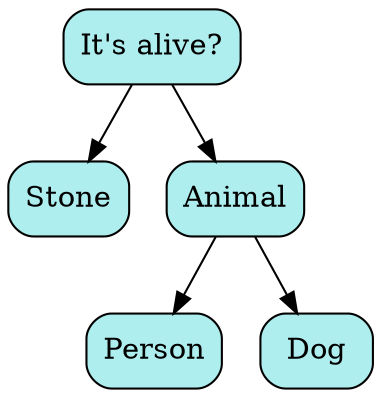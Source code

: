 digraph
{
rankdir = TB;
POINT_0x63f77b2fa480[shape=Mrecord, label = "It's alive?", style="filled",fillcolor="#AFEEEE"]
POINT_0x63f77b2fa640[shape=Mrecord, label = "Stone", style="filled",fillcolor="#AFEEEE"]
POINT_0x63f77b2fa560[shape=Mrecord, label = "Animal", style="filled",fillcolor="#AFEEEE"]
POINT_0x63f77b2fc210[shape=Mrecord, label = "Person", style="filled",fillcolor="#AFEEEE"]
POINT_0x63f77b2fc130[shape=Mrecord, label = "Dog", style="filled",fillcolor="#AFEEEE"]
POINT_0x63f77b2fa480 -> POINT_0x63f77b2fa640
POINT_0x63f77b2fa480 -> POINT_0x63f77b2fa560
POINT_0x63f77b2fa560 -> POINT_0x63f77b2fc210
POINT_0x63f77b2fa560 -> POINT_0x63f77b2fc130
}
